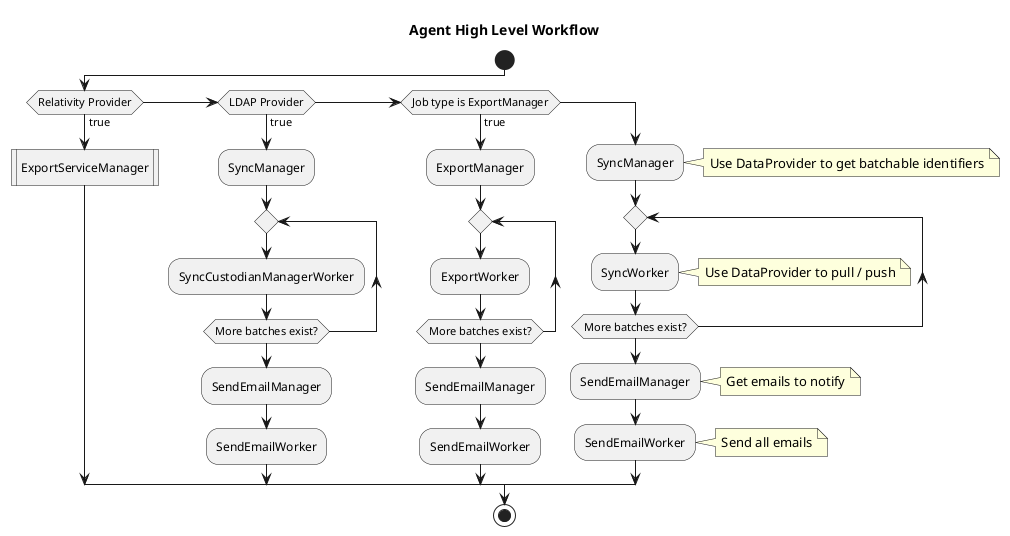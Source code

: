 @startuml

title Agent High Level Workflow

start

if (Relativity Provider) then (true)
	:ExportServiceManager|
else if (LDAP Provider) then (true)
	:SyncManager;
	repeat
		:SyncCustodianManagerWorker;
	repeat while (More batches exist?)
	:SendEmailManager;
	:SendEmailWorker;
else if (Job type is ExportManager) then (true)
	:ExportManager;
     repeat 
     	:ExportWorker;
     repeat while (More batches exist?)
     :SendEmailManager;
     :SendEmailWorker;
else
	:SyncManager;
	note right: Use DataProvider to get batchable identifiers
	repeat 
		:SyncWorker;
		note right: Use DataProvider to pull / push
	repeat while (More batches exist?)
	:SendEmailManager;
	note right: Get emails to notify
	:SendEmailWorker;
	note right: Send all emails
	endif

stop

@enduml